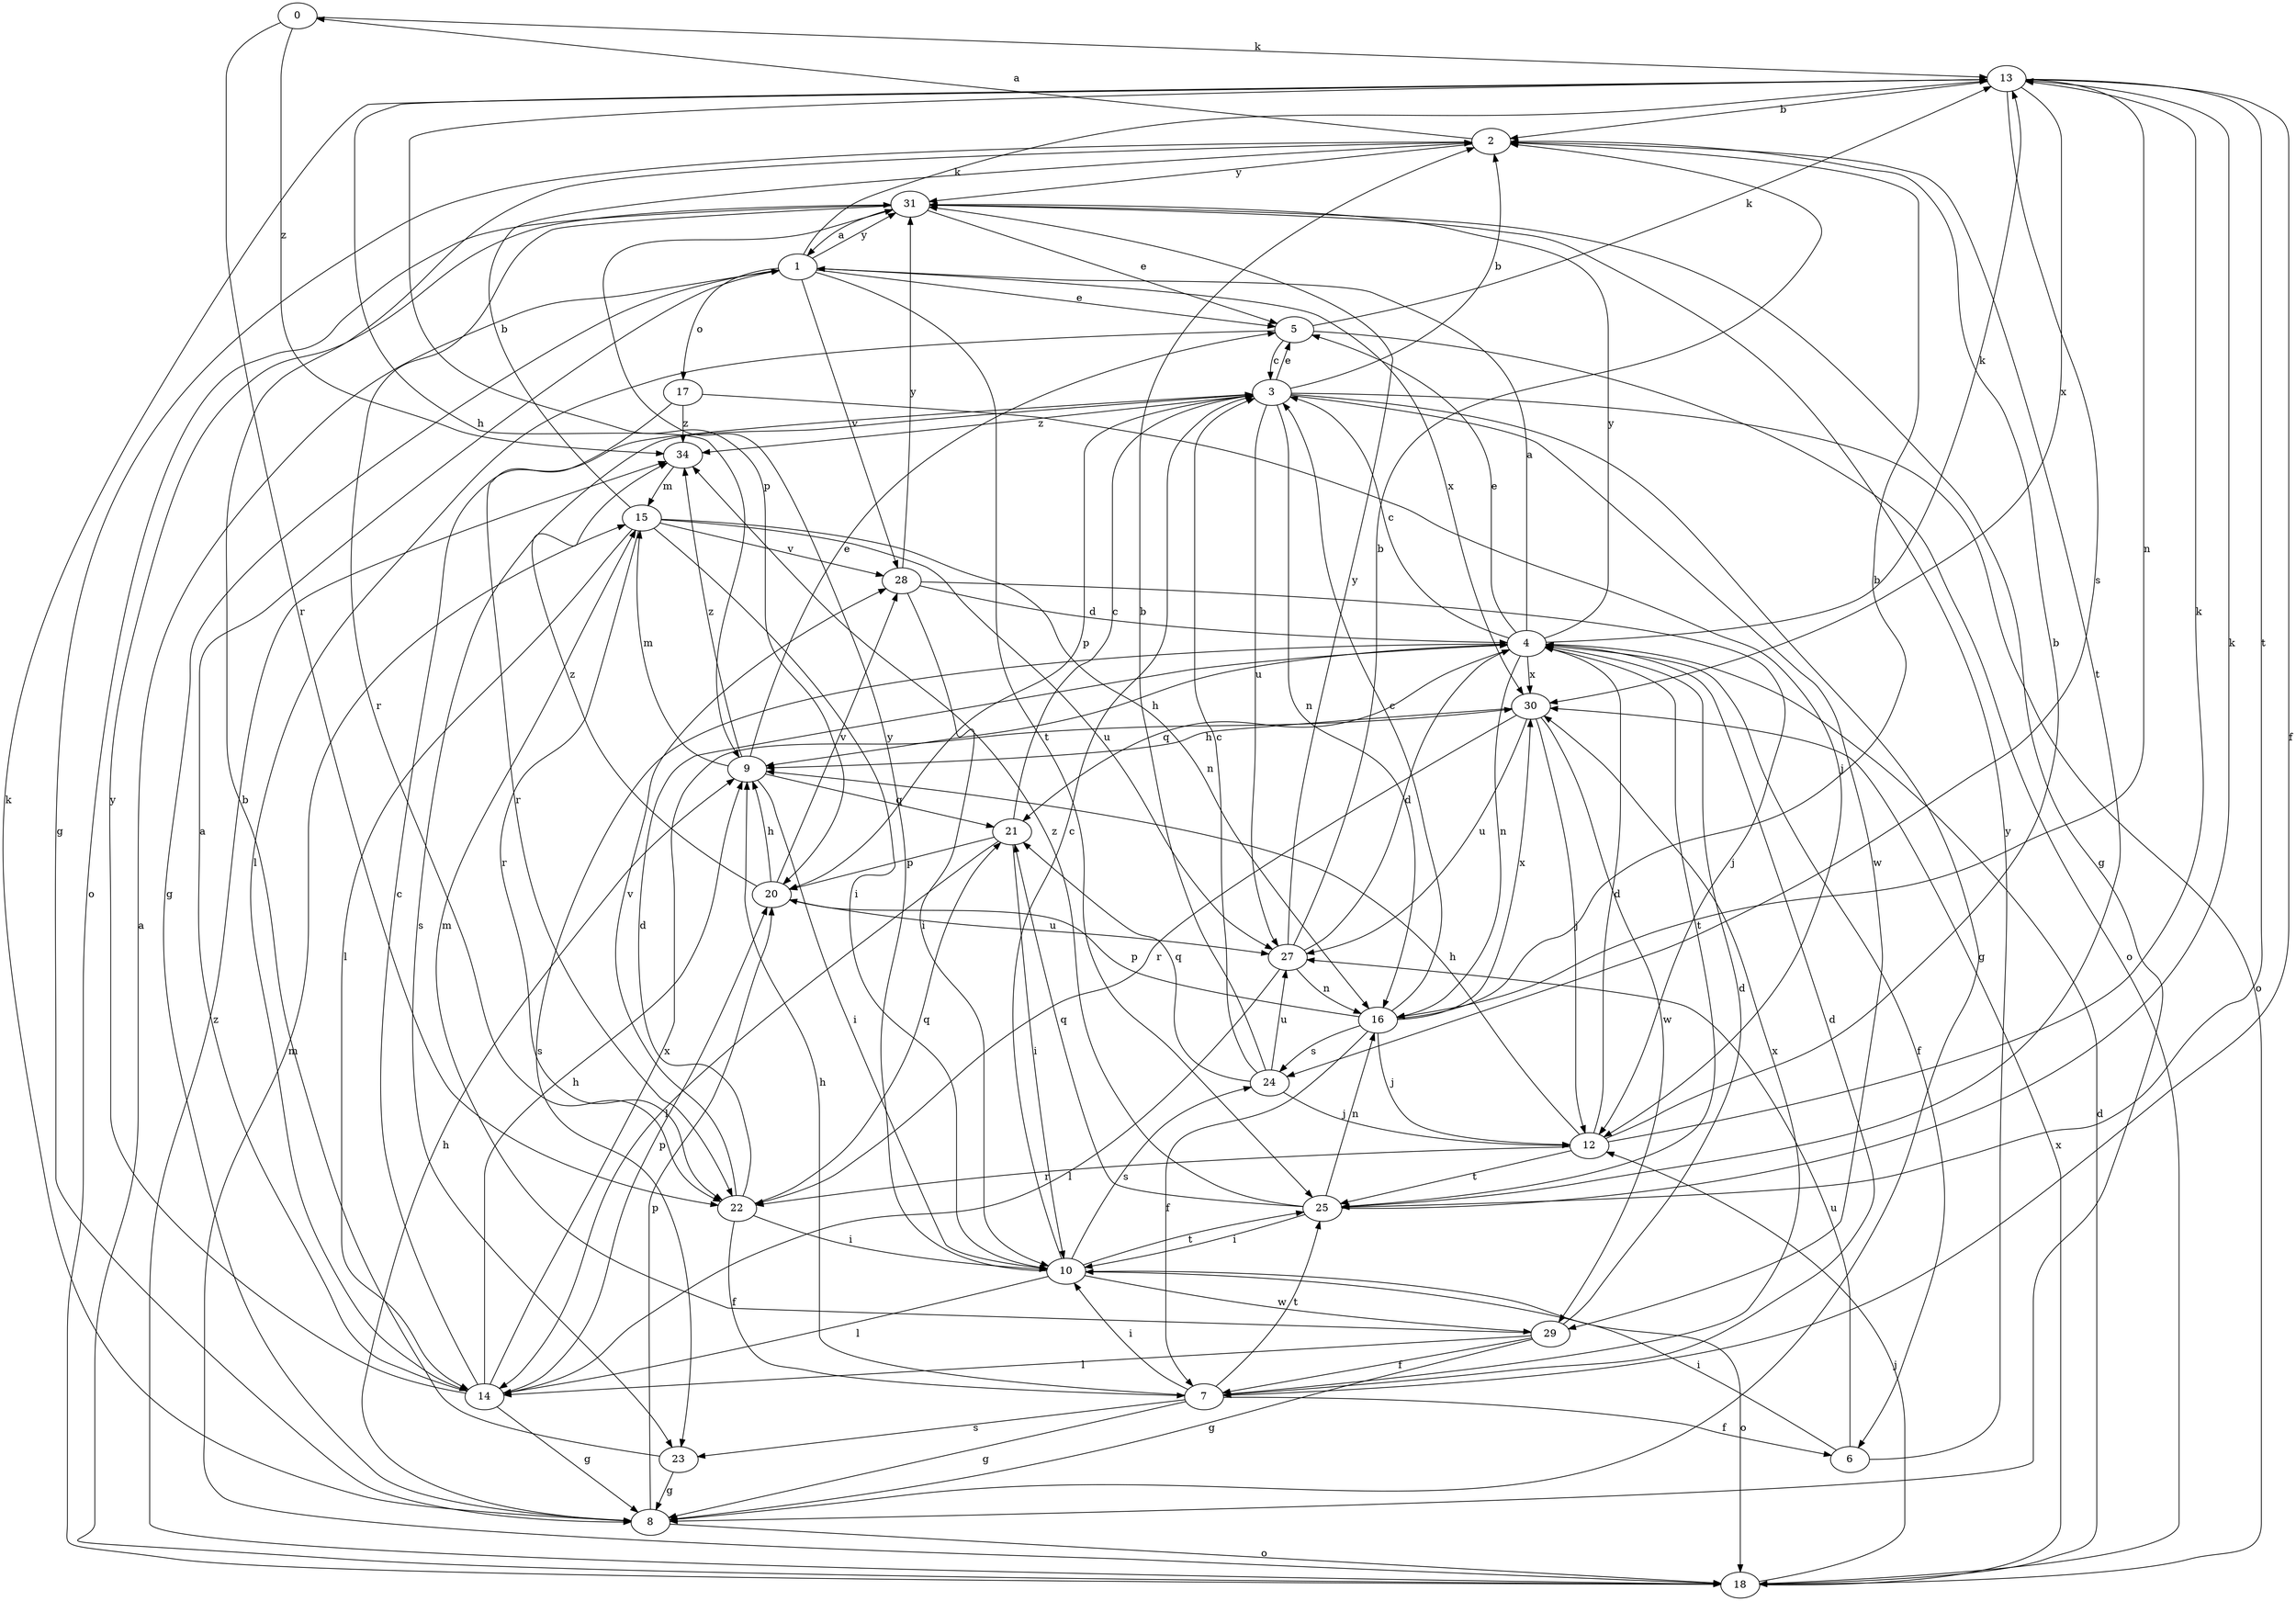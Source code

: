 strict digraph  {
0;
1;
2;
3;
4;
5;
6;
7;
8;
9;
10;
12;
13;
14;
15;
16;
17;
18;
20;
21;
22;
23;
24;
25;
27;
28;
29;
30;
31;
34;
0 -> 13  [label=k];
0 -> 22  [label=r];
0 -> 34  [label=z];
1 -> 5  [label=e];
1 -> 8  [label=g];
1 -> 13  [label=k];
1 -> 17  [label=o];
1 -> 25  [label=t];
1 -> 28  [label=v];
1 -> 30  [label=x];
1 -> 31  [label=y];
2 -> 0  [label=a];
2 -> 8  [label=g];
2 -> 25  [label=t];
2 -> 31  [label=y];
3 -> 2  [label=b];
3 -> 5  [label=e];
3 -> 8  [label=g];
3 -> 16  [label=n];
3 -> 18  [label=o];
3 -> 20  [label=p];
3 -> 23  [label=s];
3 -> 27  [label=u];
3 -> 29  [label=w];
3 -> 34  [label=z];
4 -> 1  [label=a];
4 -> 3  [label=c];
4 -> 5  [label=e];
4 -> 6  [label=f];
4 -> 9  [label=h];
4 -> 13  [label=k];
4 -> 16  [label=n];
4 -> 21  [label=q];
4 -> 23  [label=s];
4 -> 25  [label=t];
4 -> 30  [label=x];
4 -> 31  [label=y];
5 -> 3  [label=c];
5 -> 13  [label=k];
5 -> 14  [label=l];
5 -> 18  [label=o];
6 -> 10  [label=i];
6 -> 27  [label=u];
6 -> 31  [label=y];
7 -> 4  [label=d];
7 -> 6  [label=f];
7 -> 8  [label=g];
7 -> 9  [label=h];
7 -> 10  [label=i];
7 -> 23  [label=s];
7 -> 25  [label=t];
7 -> 30  [label=x];
8 -> 9  [label=h];
8 -> 13  [label=k];
8 -> 18  [label=o];
8 -> 20  [label=p];
9 -> 5  [label=e];
9 -> 10  [label=i];
9 -> 15  [label=m];
9 -> 21  [label=q];
9 -> 34  [label=z];
10 -> 3  [label=c];
10 -> 14  [label=l];
10 -> 18  [label=o];
10 -> 24  [label=s];
10 -> 25  [label=t];
10 -> 29  [label=w];
10 -> 31  [label=y];
12 -> 2  [label=b];
12 -> 4  [label=d];
12 -> 9  [label=h];
12 -> 13  [label=k];
12 -> 22  [label=r];
12 -> 25  [label=t];
13 -> 2  [label=b];
13 -> 7  [label=f];
13 -> 9  [label=h];
13 -> 16  [label=n];
13 -> 20  [label=p];
13 -> 24  [label=s];
13 -> 25  [label=t];
13 -> 30  [label=x];
14 -> 1  [label=a];
14 -> 3  [label=c];
14 -> 8  [label=g];
14 -> 9  [label=h];
14 -> 20  [label=p];
14 -> 30  [label=x];
14 -> 31  [label=y];
15 -> 2  [label=b];
15 -> 10  [label=i];
15 -> 14  [label=l];
15 -> 16  [label=n];
15 -> 22  [label=r];
15 -> 27  [label=u];
15 -> 28  [label=v];
16 -> 2  [label=b];
16 -> 3  [label=c];
16 -> 7  [label=f];
16 -> 12  [label=j];
16 -> 20  [label=p];
16 -> 24  [label=s];
16 -> 30  [label=x];
17 -> 12  [label=j];
17 -> 22  [label=r];
17 -> 34  [label=z];
18 -> 1  [label=a];
18 -> 4  [label=d];
18 -> 12  [label=j];
18 -> 15  [label=m];
18 -> 30  [label=x];
18 -> 34  [label=z];
20 -> 9  [label=h];
20 -> 27  [label=u];
20 -> 28  [label=v];
20 -> 34  [label=z];
21 -> 3  [label=c];
21 -> 10  [label=i];
21 -> 14  [label=l];
21 -> 20  [label=p];
22 -> 4  [label=d];
22 -> 7  [label=f];
22 -> 10  [label=i];
22 -> 21  [label=q];
22 -> 28  [label=v];
23 -> 2  [label=b];
23 -> 8  [label=g];
24 -> 2  [label=b];
24 -> 3  [label=c];
24 -> 12  [label=j];
24 -> 21  [label=q];
24 -> 27  [label=u];
25 -> 10  [label=i];
25 -> 13  [label=k];
25 -> 16  [label=n];
25 -> 21  [label=q];
25 -> 34  [label=z];
27 -> 2  [label=b];
27 -> 4  [label=d];
27 -> 14  [label=l];
27 -> 16  [label=n];
27 -> 31  [label=y];
28 -> 4  [label=d];
28 -> 10  [label=i];
28 -> 12  [label=j];
28 -> 31  [label=y];
29 -> 4  [label=d];
29 -> 7  [label=f];
29 -> 8  [label=g];
29 -> 14  [label=l];
29 -> 15  [label=m];
30 -> 9  [label=h];
30 -> 12  [label=j];
30 -> 22  [label=r];
30 -> 27  [label=u];
30 -> 29  [label=w];
31 -> 1  [label=a];
31 -> 5  [label=e];
31 -> 8  [label=g];
31 -> 18  [label=o];
31 -> 22  [label=r];
34 -> 15  [label=m];
}
